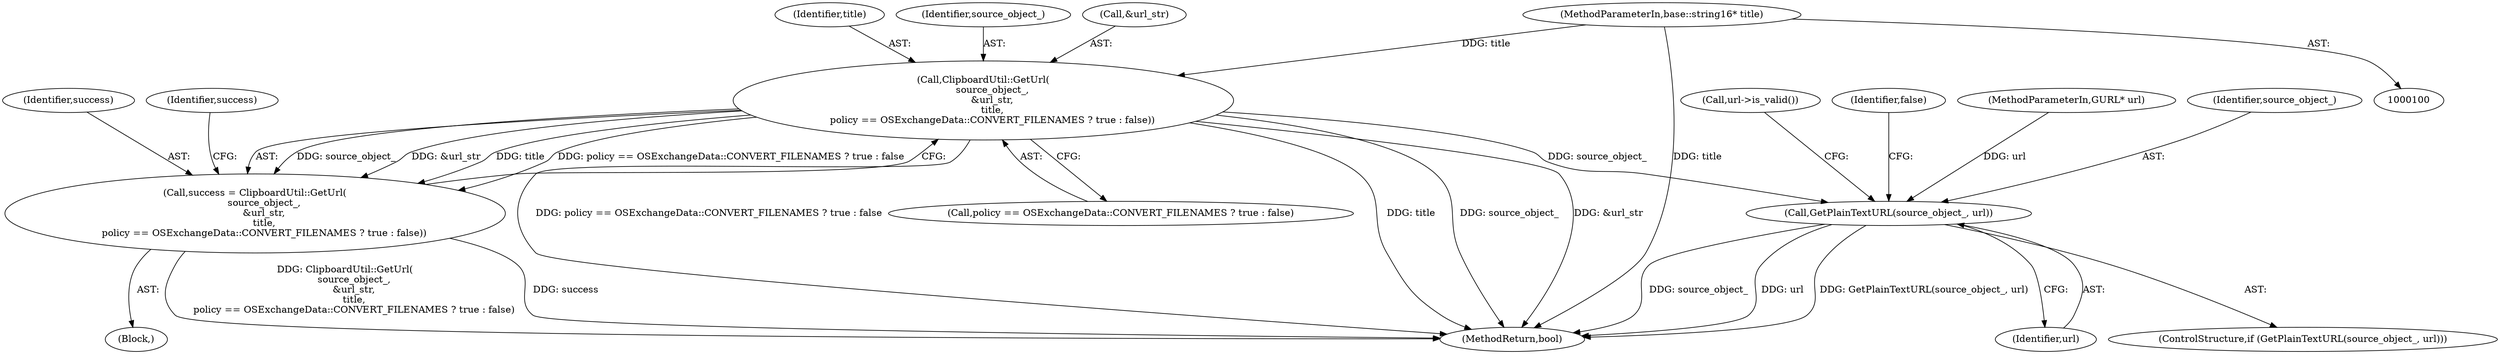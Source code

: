 digraph "0_Chrome_1161a49d663dd395bd639549c2dfe7324f847938_9@pointer" {
"1000103" [label="(MethodParameterIn,base::string16* title)"];
"1000109" [label="(Call,ClipboardUtil::GetUrl(\n      source_object_,\n      &url_str,\n      title,\n      policy == OSExchangeData::CONVERT_FILENAMES ? true : false))"];
"1000107" [label="(Call,success = ClipboardUtil::GetUrl(\n      source_object_,\n      &url_str,\n      title,\n      policy == OSExchangeData::CONVERT_FILENAMES ? true : false))"];
"1000135" [label="(Call,GetPlainTextURL(source_object_, url))"];
"1000109" [label="(Call,ClipboardUtil::GetUrl(\n      source_object_,\n      &url_str,\n      title,\n      policy == OSExchangeData::CONVERT_FILENAMES ? true : false))"];
"1000135" [label="(Call,GetPlainTextURL(source_object_, url))"];
"1000121" [label="(Identifier,success)"];
"1000114" [label="(Call,policy == OSExchangeData::CONVERT_FILENAMES ? true : false)"];
"1000108" [label="(Identifier,success)"];
"1000111" [label="(Call,&url_str)"];
"1000113" [label="(Identifier,title)"];
"1000137" [label="(Identifier,url)"];
"1000104" [label="(Block,)"];
"1000102" [label="(MethodParameterIn,GURL* url)"];
"1000110" [label="(Identifier,source_object_)"];
"1000103" [label="(MethodParameterIn,base::string16* title)"];
"1000136" [label="(Identifier,source_object_)"];
"1000140" [label="(Call,url->is_valid())"];
"1000157" [label="(Identifier,false)"];
"1000107" [label="(Call,success = ClipboardUtil::GetUrl(\n      source_object_,\n      &url_str,\n      title,\n      policy == OSExchangeData::CONVERT_FILENAMES ? true : false))"];
"1000134" [label="(ControlStructure,if (GetPlainTextURL(source_object_, url)))"];
"1000158" [label="(MethodReturn,bool)"];
"1000103" -> "1000100"  [label="AST: "];
"1000103" -> "1000158"  [label="DDG: title"];
"1000103" -> "1000109"  [label="DDG: title"];
"1000109" -> "1000107"  [label="AST: "];
"1000109" -> "1000114"  [label="CFG: "];
"1000110" -> "1000109"  [label="AST: "];
"1000111" -> "1000109"  [label="AST: "];
"1000113" -> "1000109"  [label="AST: "];
"1000114" -> "1000109"  [label="AST: "];
"1000107" -> "1000109"  [label="CFG: "];
"1000109" -> "1000158"  [label="DDG: policy == OSExchangeData::CONVERT_FILENAMES ? true : false"];
"1000109" -> "1000158"  [label="DDG: title"];
"1000109" -> "1000158"  [label="DDG: source_object_"];
"1000109" -> "1000158"  [label="DDG: &url_str"];
"1000109" -> "1000107"  [label="DDG: source_object_"];
"1000109" -> "1000107"  [label="DDG: &url_str"];
"1000109" -> "1000107"  [label="DDG: title"];
"1000109" -> "1000107"  [label="DDG: policy == OSExchangeData::CONVERT_FILENAMES ? true : false"];
"1000109" -> "1000135"  [label="DDG: source_object_"];
"1000107" -> "1000104"  [label="AST: "];
"1000108" -> "1000107"  [label="AST: "];
"1000121" -> "1000107"  [label="CFG: "];
"1000107" -> "1000158"  [label="DDG: success"];
"1000107" -> "1000158"  [label="DDG: ClipboardUtil::GetUrl(\n      source_object_,\n      &url_str,\n      title,\n      policy == OSExchangeData::CONVERT_FILENAMES ? true : false)"];
"1000135" -> "1000134"  [label="AST: "];
"1000135" -> "1000137"  [label="CFG: "];
"1000136" -> "1000135"  [label="AST: "];
"1000137" -> "1000135"  [label="AST: "];
"1000140" -> "1000135"  [label="CFG: "];
"1000157" -> "1000135"  [label="CFG: "];
"1000135" -> "1000158"  [label="DDG: GetPlainTextURL(source_object_, url)"];
"1000135" -> "1000158"  [label="DDG: source_object_"];
"1000135" -> "1000158"  [label="DDG: url"];
"1000102" -> "1000135"  [label="DDG: url"];
}
